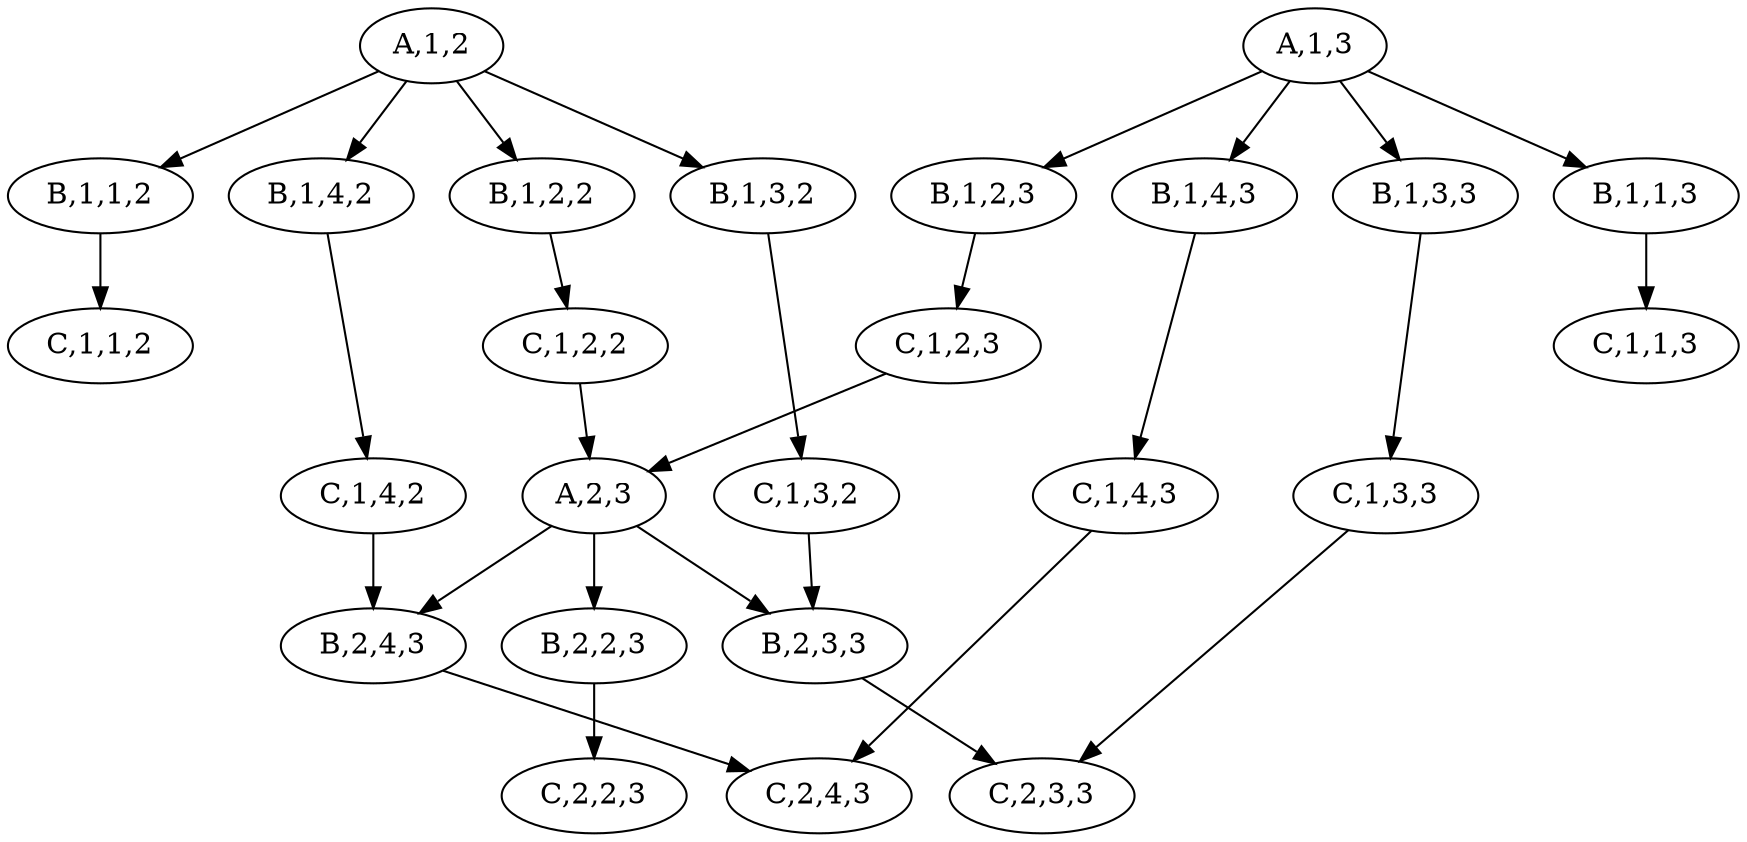 digraph diekert_graph {
	0 -> 1
	0 -> 3
	0 -> 5
	0 -> 7
	1 -> 2
	3 -> 4
	4 -> 18
	5 -> 6
	6 -> 21
	7 -> 8
	8 -> 23
	9 -> 10
	9 -> 12
	9 -> 14
	9 -> 16
	10 -> 11
	12 -> 13
	13 -> 18
	14 -> 15
	15 -> 22
	16 -> 17
	17 -> 24
	18 -> 19
	18 -> 21
	18 -> 23
	19 -> 20
	21 -> 22
	23 -> 24
	0 [label="A,1,2"]
	1 [label="B,1,1,2"]
	2 [label="C,1,1,2"]
	3 [label="B,1,2,2"]
	4 [label="C,1,2,2"]
	5 [label="B,1,3,2"]
	6 [label="C,1,3,2"]
	7 [label="B,1,4,2"]
	8 [label="C,1,4,2"]
	9 [label="A,1,3"]
	10 [label="B,1,1,3"]
	11 [label="C,1,1,3"]
	12 [label="B,1,2,3"]
	13 [label="C,1,2,3"]
	14 [label="B,1,3,3"]
	15 [label="C,1,3,3"]
	16 [label="B,1,4,3"]
	17 [label="C,1,4,3"]
	18 [label="A,2,3"]
	19 [label="B,2,2,3"]
	20 [label="C,2,2,3"]
	21 [label="B,2,3,3"]
	22 [label="C,2,3,3"]
	23 [label="B,2,4,3"]
	24 [label="C,2,4,3"]
}
